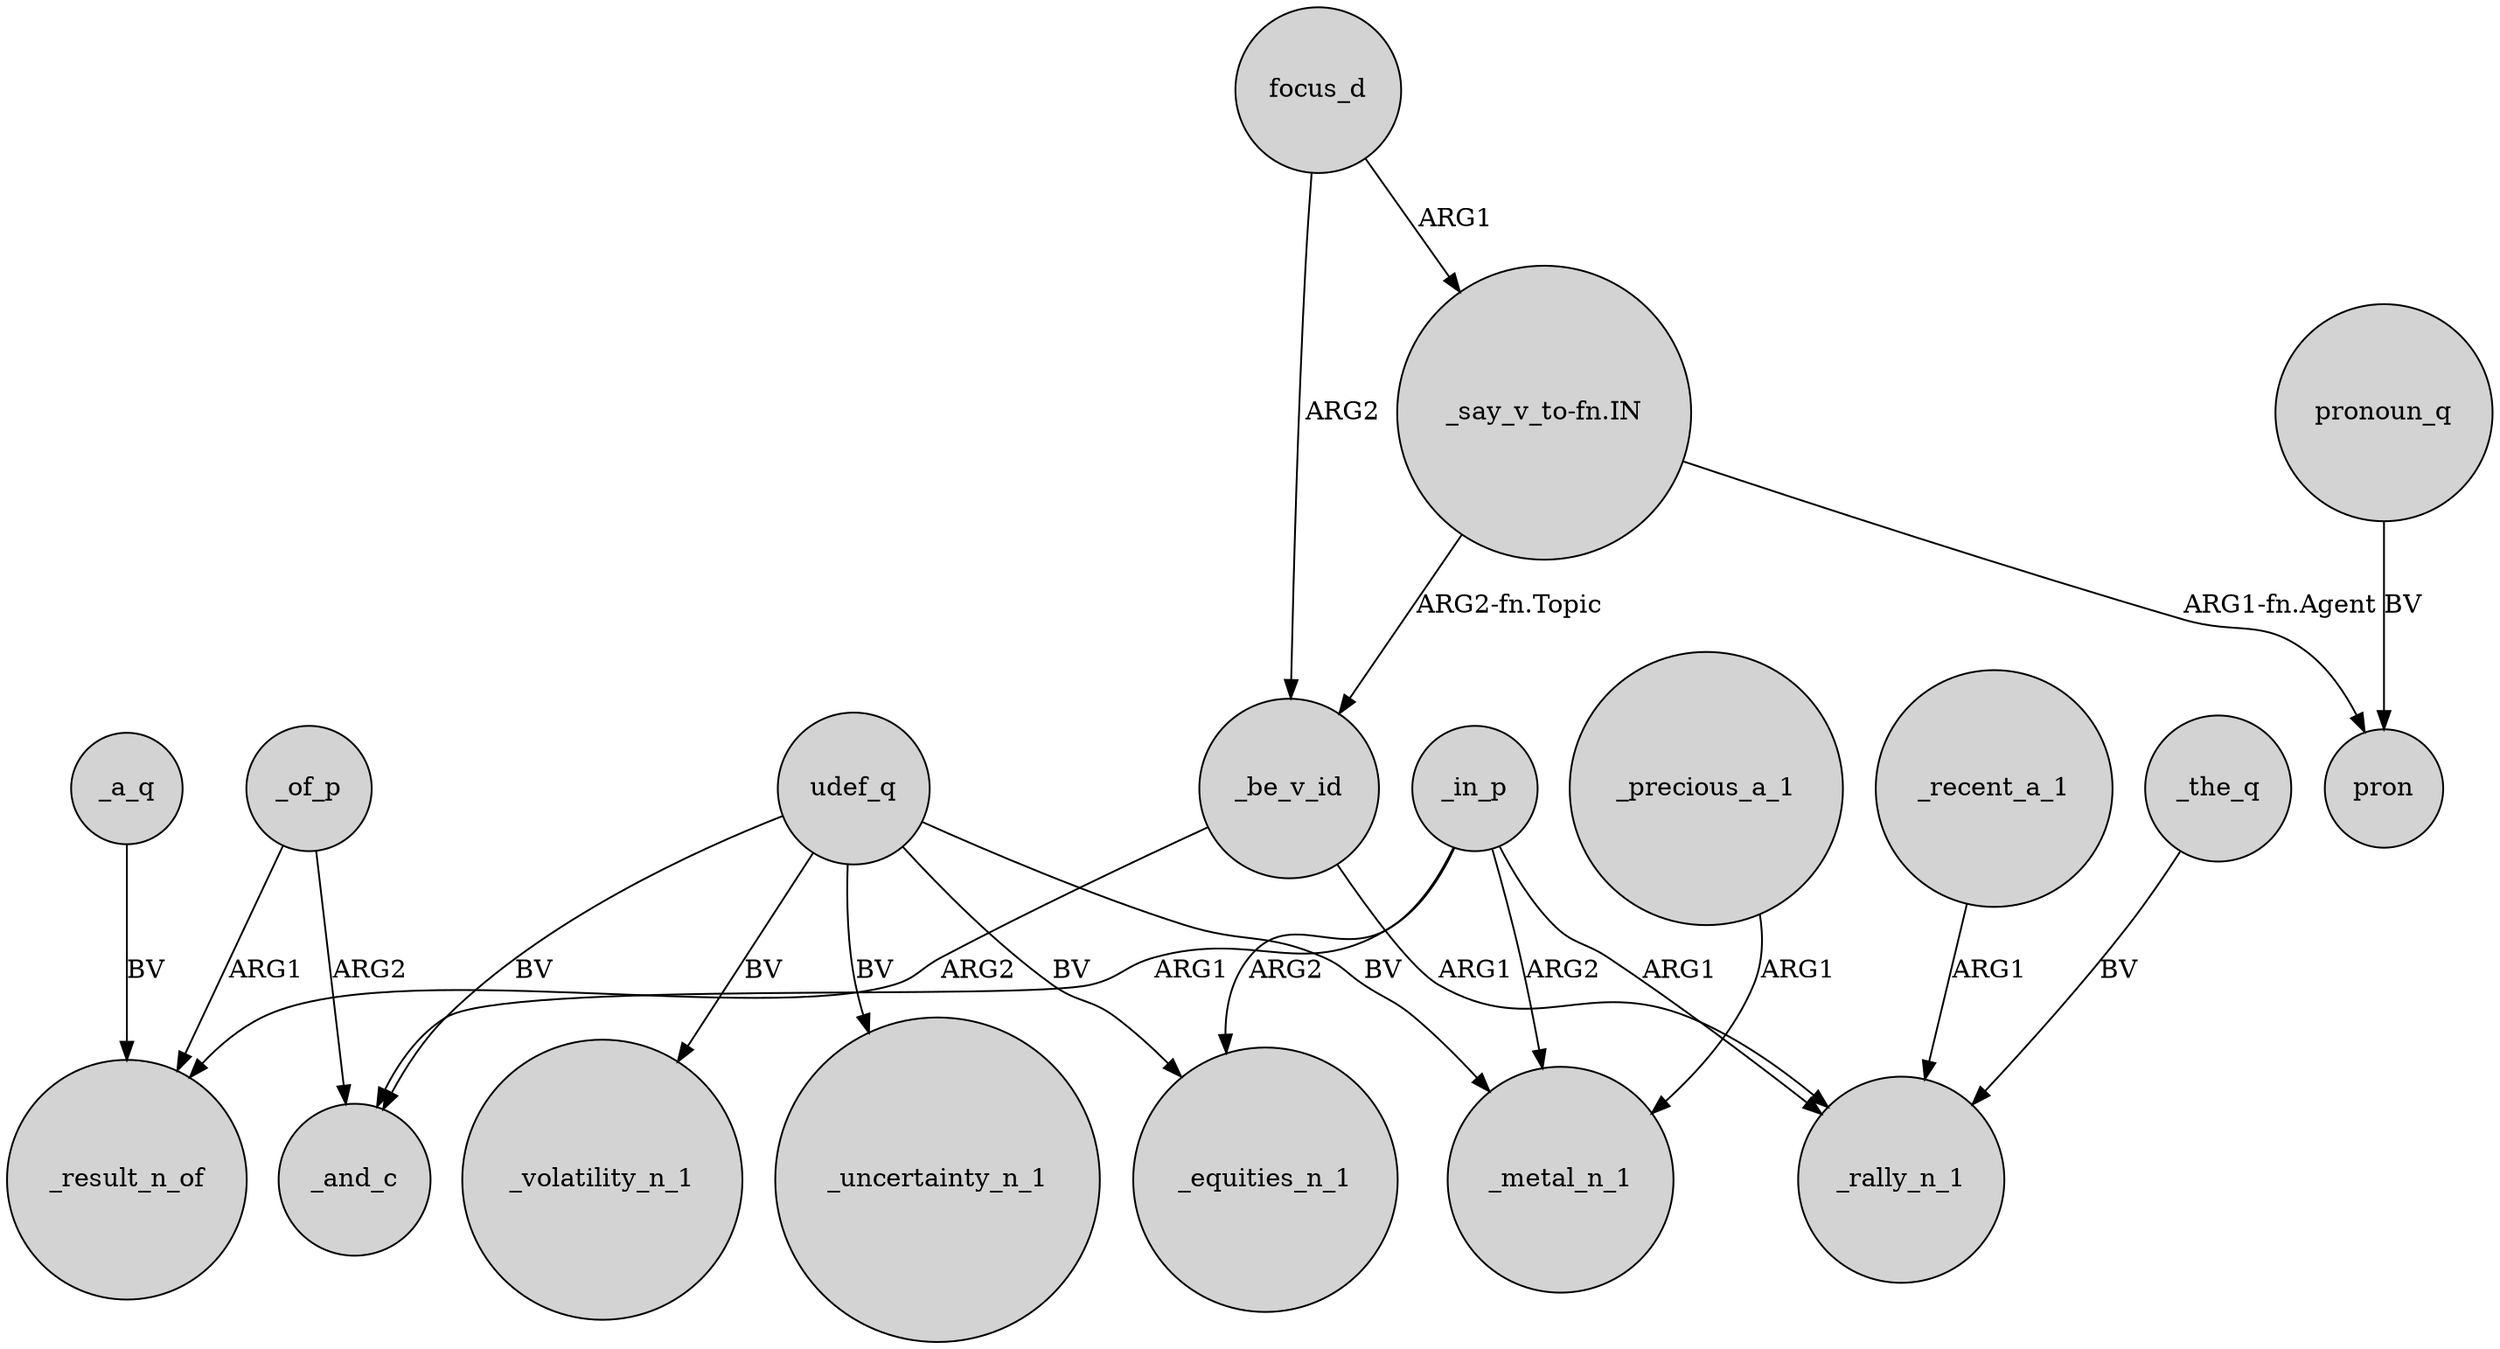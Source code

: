 digraph {
	node [shape=circle style=filled]
	focus_d -> _be_v_id [label=ARG2]
	_be_v_id -> _result_n_of [label=ARG2]
	_be_v_id -> _rally_n_1 [label=ARG1]
	_recent_a_1 -> _rally_n_1 [label=ARG1]
	udef_q -> _volatility_n_1 [label=BV]
	_of_p -> _result_n_of [label=ARG1]
	_of_p -> _and_c [label=ARG2]
	_a_q -> _result_n_of [label=BV]
	_in_p -> _metal_n_1 [label=ARG2]
	udef_q -> _uncertainty_n_1 [label=BV]
	"_say_v_to-fn.IN" -> _be_v_id [label="ARG2-fn.Topic"]
	pronoun_q -> pron [label=BV]
	_precious_a_1 -> _metal_n_1 [label=ARG1]
	_in_p -> _and_c [label=ARG1]
	_in_p -> _rally_n_1 [label=ARG1]
	udef_q -> _metal_n_1 [label=BV]
	udef_q -> _equities_n_1 [label=BV]
	"_say_v_to-fn.IN" -> pron [label="ARG1-fn.Agent"]
	_the_q -> _rally_n_1 [label=BV]
	_in_p -> _equities_n_1 [label=ARG2]
	udef_q -> _and_c [label=BV]
	focus_d -> "_say_v_to-fn.IN" [label=ARG1]
}
